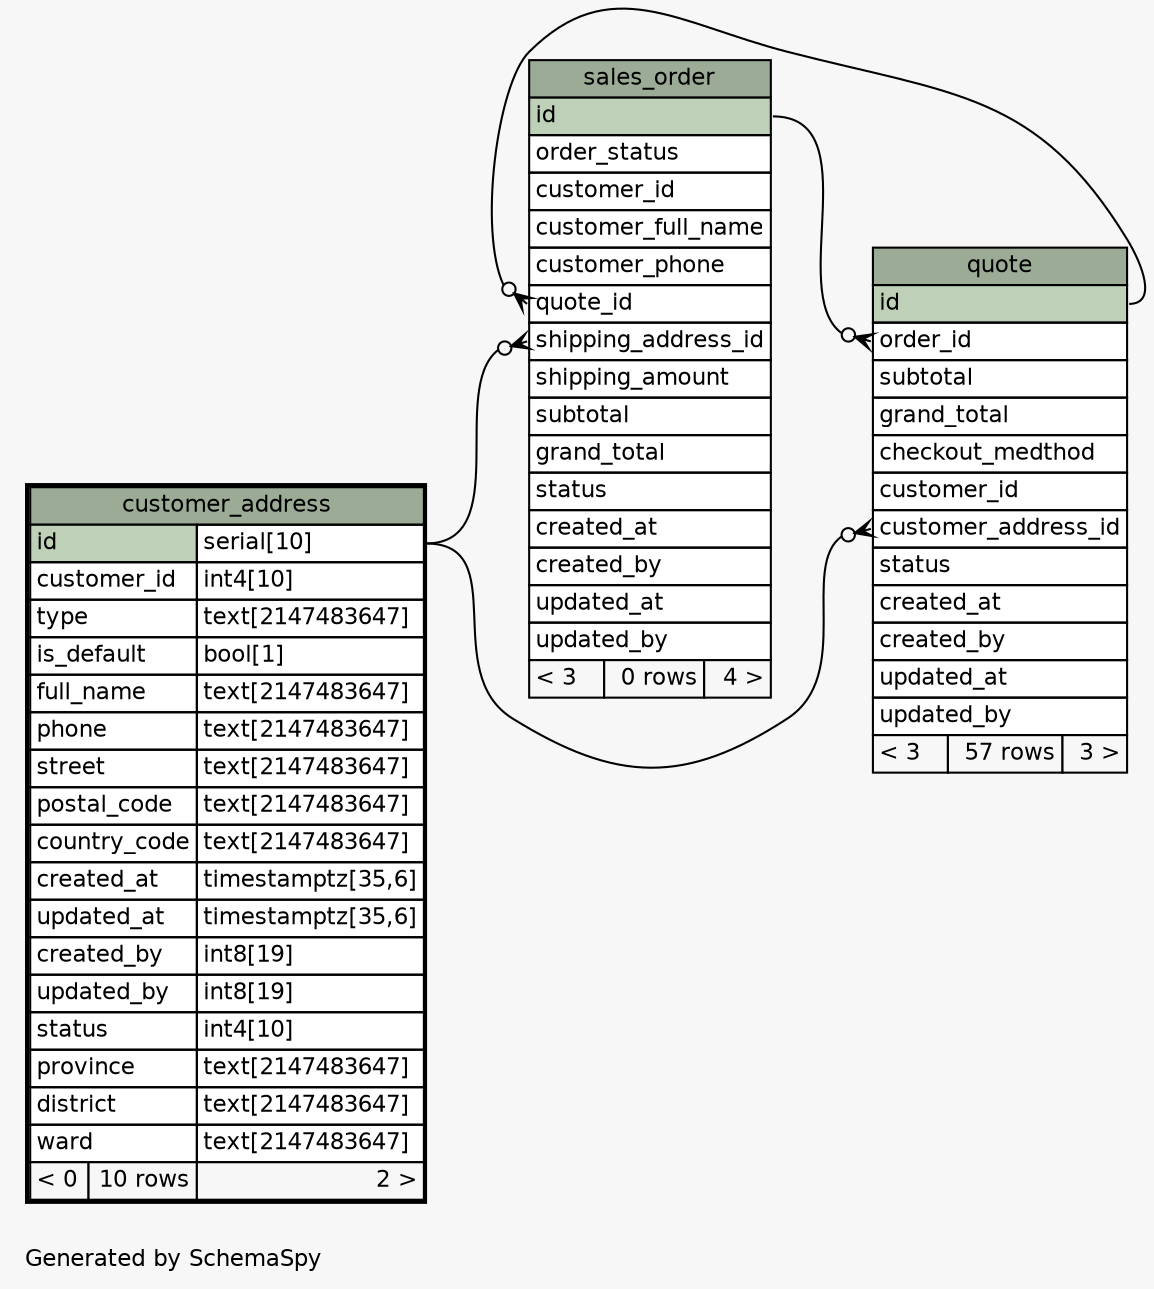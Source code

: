 // dot 2.38.0 on Linux 4.4.0-71-generic
// SchemaSpy rev 590
digraph "oneDegreeRelationshipsDiagram" {
  graph [
    rankdir="RL"
    bgcolor="#f7f7f7"
    label="\nGenerated by SchemaSpy"
    labeljust="l"
    nodesep="0.18"
    ranksep="0.46"
    fontname="Helvetica"
    fontsize="11"
  ];
  node [
    fontname="Helvetica"
    fontsize="11"
    shape="plaintext"
  ];
  edge [
    arrowsize="0.8"
  ];
  "quote":"customer_address_id":w -> "customer_address":"id.type":e [arrowhead=none dir=back arrowtail=crowodot];
  "quote":"order_id":w -> "sales_order":"id":e [arrowhead=none dir=back arrowtail=crowodot];
  "sales_order":"quote_id":w -> "quote":"id":e [arrowhead=none dir=back arrowtail=crowodot];
  "sales_order":"shipping_address_id":w -> "customer_address":"id.type":e [arrowhead=none dir=back arrowtail=crowodot];
  "customer_address" [
    label=<
    <TABLE BORDER="2" CELLBORDER="1" CELLSPACING="0" BGCOLOR="#ffffff">
      <TR><TD COLSPAN="3" BGCOLOR="#9bab96" ALIGN="CENTER">customer_address</TD></TR>
      <TR><TD PORT="id" COLSPAN="2" BGCOLOR="#bed1b8" ALIGN="LEFT">id</TD><TD PORT="id.type" ALIGN="LEFT">serial[10]</TD></TR>
      <TR><TD PORT="customer_id" COLSPAN="2" ALIGN="LEFT">customer_id</TD><TD PORT="customer_id.type" ALIGN="LEFT">int4[10]</TD></TR>
      <TR><TD PORT="type" COLSPAN="2" ALIGN="LEFT">type</TD><TD PORT="type.type" ALIGN="LEFT">text[2147483647]</TD></TR>
      <TR><TD PORT="is_default" COLSPAN="2" ALIGN="LEFT">is_default</TD><TD PORT="is_default.type" ALIGN="LEFT">bool[1]</TD></TR>
      <TR><TD PORT="full_name" COLSPAN="2" ALIGN="LEFT">full_name</TD><TD PORT="full_name.type" ALIGN="LEFT">text[2147483647]</TD></TR>
      <TR><TD PORT="phone" COLSPAN="2" ALIGN="LEFT">phone</TD><TD PORT="phone.type" ALIGN="LEFT">text[2147483647]</TD></TR>
      <TR><TD PORT="street" COLSPAN="2" ALIGN="LEFT">street</TD><TD PORT="street.type" ALIGN="LEFT">text[2147483647]</TD></TR>
      <TR><TD PORT="postal_code" COLSPAN="2" ALIGN="LEFT">postal_code</TD><TD PORT="postal_code.type" ALIGN="LEFT">text[2147483647]</TD></TR>
      <TR><TD PORT="country_code" COLSPAN="2" ALIGN="LEFT">country_code</TD><TD PORT="country_code.type" ALIGN="LEFT">text[2147483647]</TD></TR>
      <TR><TD PORT="created_at" COLSPAN="2" ALIGN="LEFT">created_at</TD><TD PORT="created_at.type" ALIGN="LEFT">timestamptz[35,6]</TD></TR>
      <TR><TD PORT="updated_at" COLSPAN="2" ALIGN="LEFT">updated_at</TD><TD PORT="updated_at.type" ALIGN="LEFT">timestamptz[35,6]</TD></TR>
      <TR><TD PORT="created_by" COLSPAN="2" ALIGN="LEFT">created_by</TD><TD PORT="created_by.type" ALIGN="LEFT">int8[19]</TD></TR>
      <TR><TD PORT="updated_by" COLSPAN="2" ALIGN="LEFT">updated_by</TD><TD PORT="updated_by.type" ALIGN="LEFT">int8[19]</TD></TR>
      <TR><TD PORT="status" COLSPAN="2" ALIGN="LEFT">status</TD><TD PORT="status.type" ALIGN="LEFT">int4[10]</TD></TR>
      <TR><TD PORT="province" COLSPAN="2" ALIGN="LEFT">province</TD><TD PORT="province.type" ALIGN="LEFT">text[2147483647]</TD></TR>
      <TR><TD PORT="district" COLSPAN="2" ALIGN="LEFT">district</TD><TD PORT="district.type" ALIGN="LEFT">text[2147483647]</TD></TR>
      <TR><TD PORT="ward" COLSPAN="2" ALIGN="LEFT">ward</TD><TD PORT="ward.type" ALIGN="LEFT">text[2147483647]</TD></TR>
      <TR><TD ALIGN="LEFT" BGCOLOR="#f7f7f7">&lt; 0</TD><TD ALIGN="RIGHT" BGCOLOR="#f7f7f7">10 rows</TD><TD ALIGN="RIGHT" BGCOLOR="#f7f7f7">2 &gt;</TD></TR>
    </TABLE>>
    URL="customer_address.html"
    tooltip="customer_address"
  ];
  "quote" [
    label=<
    <TABLE BORDER="0" CELLBORDER="1" CELLSPACING="0" BGCOLOR="#ffffff">
      <TR><TD COLSPAN="3" BGCOLOR="#9bab96" ALIGN="CENTER">quote</TD></TR>
      <TR><TD PORT="id" COLSPAN="3" BGCOLOR="#bed1b8" ALIGN="LEFT">id</TD></TR>
      <TR><TD PORT="order_id" COLSPAN="3" ALIGN="LEFT">order_id</TD></TR>
      <TR><TD PORT="subtotal" COLSPAN="3" ALIGN="LEFT">subtotal</TD></TR>
      <TR><TD PORT="grand_total" COLSPAN="3" ALIGN="LEFT">grand_total</TD></TR>
      <TR><TD PORT="checkout_medthod" COLSPAN="3" ALIGN="LEFT">checkout_medthod</TD></TR>
      <TR><TD PORT="customer_id" COLSPAN="3" ALIGN="LEFT">customer_id</TD></TR>
      <TR><TD PORT="customer_address_id" COLSPAN="3" ALIGN="LEFT">customer_address_id</TD></TR>
      <TR><TD PORT="status" COLSPAN="3" ALIGN="LEFT">status</TD></TR>
      <TR><TD PORT="created_at" COLSPAN="3" ALIGN="LEFT">created_at</TD></TR>
      <TR><TD PORT="created_by" COLSPAN="3" ALIGN="LEFT">created_by</TD></TR>
      <TR><TD PORT="updated_at" COLSPAN="3" ALIGN="LEFT">updated_at</TD></TR>
      <TR><TD PORT="updated_by" COLSPAN="3" ALIGN="LEFT">updated_by</TD></TR>
      <TR><TD ALIGN="LEFT" BGCOLOR="#f7f7f7">&lt; 3</TD><TD ALIGN="RIGHT" BGCOLOR="#f7f7f7">57 rows</TD><TD ALIGN="RIGHT" BGCOLOR="#f7f7f7">3 &gt;</TD></TR>
    </TABLE>>
    URL="quote.html"
    tooltip="quote"
  ];
  "sales_order" [
    label=<
    <TABLE BORDER="0" CELLBORDER="1" CELLSPACING="0" BGCOLOR="#ffffff">
      <TR><TD COLSPAN="3" BGCOLOR="#9bab96" ALIGN="CENTER">sales_order</TD></TR>
      <TR><TD PORT="id" COLSPAN="3" BGCOLOR="#bed1b8" ALIGN="LEFT">id</TD></TR>
      <TR><TD PORT="order_status" COLSPAN="3" ALIGN="LEFT">order_status</TD></TR>
      <TR><TD PORT="customer_id" COLSPAN="3" ALIGN="LEFT">customer_id</TD></TR>
      <TR><TD PORT="customer_full_name" COLSPAN="3" ALIGN="LEFT">customer_full_name</TD></TR>
      <TR><TD PORT="customer_phone" COLSPAN="3" ALIGN="LEFT">customer_phone</TD></TR>
      <TR><TD PORT="quote_id" COLSPAN="3" ALIGN="LEFT">quote_id</TD></TR>
      <TR><TD PORT="shipping_address_id" COLSPAN="3" ALIGN="LEFT">shipping_address_id</TD></TR>
      <TR><TD PORT="shipping_amount" COLSPAN="3" ALIGN="LEFT">shipping_amount</TD></TR>
      <TR><TD PORT="subtotal" COLSPAN="3" ALIGN="LEFT">subtotal</TD></TR>
      <TR><TD PORT="grand_total" COLSPAN="3" ALIGN="LEFT">grand_total</TD></TR>
      <TR><TD PORT="status" COLSPAN="3" ALIGN="LEFT">status</TD></TR>
      <TR><TD PORT="created_at" COLSPAN="3" ALIGN="LEFT">created_at</TD></TR>
      <TR><TD PORT="created_by" COLSPAN="3" ALIGN="LEFT">created_by</TD></TR>
      <TR><TD PORT="updated_at" COLSPAN="3" ALIGN="LEFT">updated_at</TD></TR>
      <TR><TD PORT="updated_by" COLSPAN="3" ALIGN="LEFT">updated_by</TD></TR>
      <TR><TD ALIGN="LEFT" BGCOLOR="#f7f7f7">&lt; 3</TD><TD ALIGN="RIGHT" BGCOLOR="#f7f7f7">0 rows</TD><TD ALIGN="RIGHT" BGCOLOR="#f7f7f7">4 &gt;</TD></TR>
    </TABLE>>
    URL="sales_order.html"
    tooltip="sales_order"
  ];
}
